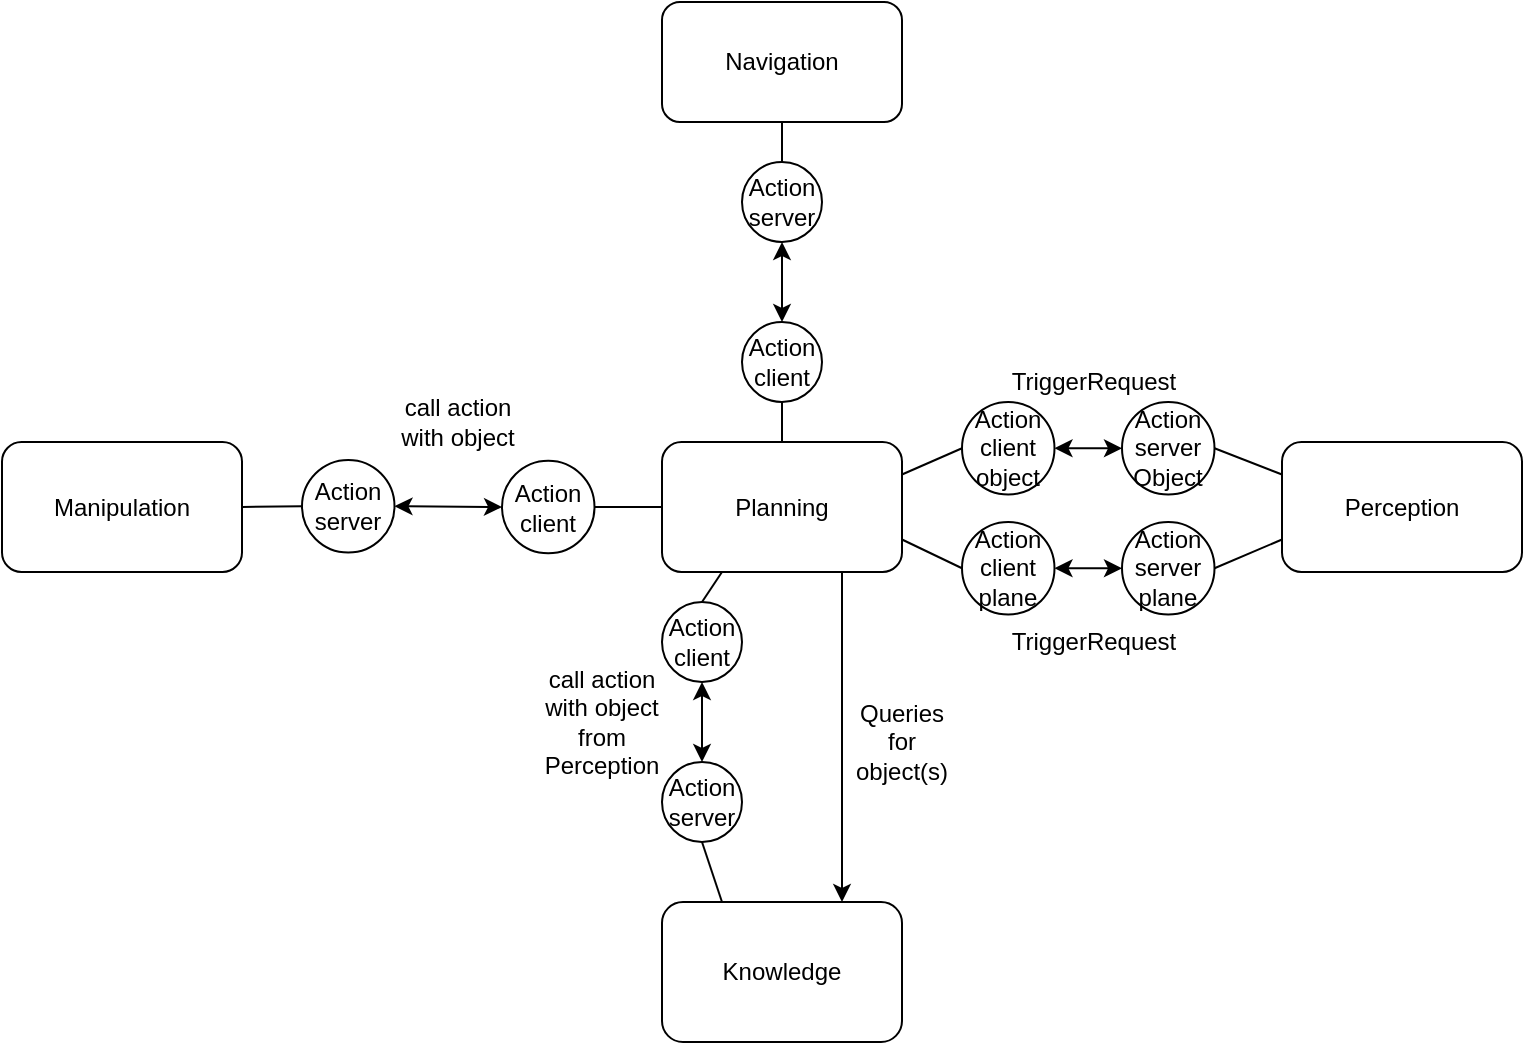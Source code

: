 <mxfile version="12.5.5" type="device"><diagram id="iuh2jrG7rsg8dXP2NMnp" name="Page-1"><mxGraphModel dx="803" dy="495" grid="1" gridSize="10" guides="1" tooltips="1" connect="1" arrows="1" fold="1" page="1" pageScale="1" pageWidth="827" pageHeight="1169" math="0" shadow="0"><root><mxCell id="0"/><mxCell id="1" parent="0"/><mxCell id="mez3bWT_Jf6ymg6FvYkj-103" style="edgeStyle=orthogonalEdgeStyle;rounded=0;orthogonalLoop=1;jettySize=auto;html=1;exitX=0.75;exitY=1;exitDx=0;exitDy=0;entryX=0.75;entryY=0;entryDx=0;entryDy=0;" edge="1" parent="1" source="mez3bWT_Jf6ymg6FvYkj-1" target="mez3bWT_Jf6ymg6FvYkj-3"><mxGeometry relative="1" as="geometry"/></mxCell><mxCell id="mez3bWT_Jf6ymg6FvYkj-1" value="Planning" style="rounded=1;whiteSpace=wrap;html=1;" vertex="1" parent="1"><mxGeometry x="380" y="230" width="120" height="65" as="geometry"/></mxCell><mxCell id="mez3bWT_Jf6ymg6FvYkj-2" value="Perception" style="rounded=1;whiteSpace=wrap;html=1;" vertex="1" parent="1"><mxGeometry x="690" y="230" width="120" height="65" as="geometry"/></mxCell><mxCell id="mez3bWT_Jf6ymg6FvYkj-3" value="Knowledge" style="rounded=1;whiteSpace=wrap;html=1;" vertex="1" parent="1"><mxGeometry x="380" y="460" width="120" height="70" as="geometry"/></mxCell><mxCell id="mez3bWT_Jf6ymg6FvYkj-4" value="Manipulation" style="rounded=1;whiteSpace=wrap;html=1;" vertex="1" parent="1"><mxGeometry x="50" y="230" width="120" height="65" as="geometry"/></mxCell><mxCell id="mez3bWT_Jf6ymg6FvYkj-6" value="Navigation" style="rounded=1;whiteSpace=wrap;html=1;" vertex="1" parent="1"><mxGeometry x="380" y="10" width="120" height="60" as="geometry"/></mxCell><mxCell id="mez3bWT_Jf6ymg6FvYkj-60" value="Action&lt;br&gt;server" style="ellipse;whiteSpace=wrap;html=1;aspect=fixed;" vertex="1" parent="1"><mxGeometry x="200" y="239" width="46.25" height="46.25" as="geometry"/></mxCell><mxCell id="mez3bWT_Jf6ymg6FvYkj-61" value="Action&lt;br&gt;client" style="ellipse;whiteSpace=wrap;html=1;aspect=fixed;" vertex="1" parent="1"><mxGeometry x="300" y="239.38" width="46.25" height="46.25" as="geometry"/></mxCell><mxCell id="mez3bWT_Jf6ymg6FvYkj-66" value="" style="endArrow=classic;startArrow=classic;html=1;exitX=1;exitY=0.5;exitDx=0;exitDy=0;entryX=0;entryY=0.5;entryDx=0;entryDy=0;" edge="1" parent="1" source="mez3bWT_Jf6ymg6FvYkj-60" target="mez3bWT_Jf6ymg6FvYkj-61"><mxGeometry width="50" height="50" relative="1" as="geometry"><mxPoint x="170" y="340" as="sourcePoint"/><mxPoint x="220" y="290" as="targetPoint"/><Array as="points"/></mxGeometry></mxCell><mxCell id="mez3bWT_Jf6ymg6FvYkj-67" value="" style="endArrow=none;html=1;entryX=0;entryY=0.5;entryDx=0;entryDy=0;exitX=1;exitY=0.5;exitDx=0;exitDy=0;" edge="1" parent="1" source="mez3bWT_Jf6ymg6FvYkj-4" target="mez3bWT_Jf6ymg6FvYkj-60"><mxGeometry width="50" height="50" relative="1" as="geometry"><mxPoint x="180" y="330" as="sourcePoint"/><mxPoint x="230" y="280" as="targetPoint"/></mxGeometry></mxCell><mxCell id="mez3bWT_Jf6ymg6FvYkj-68" value="" style="endArrow=none;html=1;exitX=1;exitY=0.5;exitDx=0;exitDy=0;entryX=0;entryY=0.5;entryDx=0;entryDy=0;" edge="1" parent="1" source="mez3bWT_Jf6ymg6FvYkj-61" target="mez3bWT_Jf6ymg6FvYkj-1"><mxGeometry width="50" height="50" relative="1" as="geometry"><mxPoint x="330" y="350" as="sourcePoint"/><mxPoint x="380" y="300" as="targetPoint"/><Array as="points"/></mxGeometry></mxCell><mxCell id="mez3bWT_Jf6ymg6FvYkj-71" value="Action&lt;br&gt;server" style="ellipse;whiteSpace=wrap;html=1;aspect=fixed;direction=south;" vertex="1" parent="1"><mxGeometry x="380" y="390" width="40" height="40" as="geometry"/></mxCell><mxCell id="mez3bWT_Jf6ymg6FvYkj-72" value="" style="endArrow=classic;startArrow=classic;html=1;entryX=0.5;entryY=1;entryDx=0;entryDy=0;" edge="1" source="mez3bWT_Jf6ymg6FvYkj-71" parent="1" target="mez3bWT_Jf6ymg6FvYkj-73"><mxGeometry width="50" height="50" relative="1" as="geometry"><mxPoint x="355" y="480.62" as="sourcePoint"/><mxPoint x="485.0" y="403.125" as="targetPoint"/><Array as="points"/></mxGeometry></mxCell><mxCell id="mez3bWT_Jf6ymg6FvYkj-73" value="Action&lt;br&gt;client" style="ellipse;whiteSpace=wrap;html=1;aspect=fixed;" vertex="1" parent="1"><mxGeometry x="380" y="310" width="40" height="40" as="geometry"/></mxCell><mxCell id="mez3bWT_Jf6ymg6FvYkj-74" value="" style="endArrow=none;html=1;exitX=0.25;exitY=1;exitDx=0;exitDy=0;entryX=0.5;entryY=0;entryDx=0;entryDy=0;" edge="1" parent="1" source="mez3bWT_Jf6ymg6FvYkj-1" target="mez3bWT_Jf6ymg6FvYkj-73"><mxGeometry width="50" height="50" relative="1" as="geometry"><mxPoint x="356.25" y="272.505" as="sourcePoint"/><mxPoint x="390" y="272.5" as="targetPoint"/><Array as="points"/></mxGeometry></mxCell><mxCell id="mez3bWT_Jf6ymg6FvYkj-76" value="" style="endArrow=none;html=1;entryX=1;entryY=0.5;entryDx=0;entryDy=0;exitX=0.25;exitY=0;exitDx=0;exitDy=0;" edge="1" parent="1" source="mez3bWT_Jf6ymg6FvYkj-3" target="mez3bWT_Jf6ymg6FvYkj-71"><mxGeometry width="50" height="50" relative="1" as="geometry"><mxPoint x="300" y="460" as="sourcePoint"/><mxPoint x="350" y="410" as="targetPoint"/></mxGeometry></mxCell><mxCell id="mez3bWT_Jf6ymg6FvYkj-78" value="Action&lt;br&gt;&lt;div&gt;client&lt;br&gt;object&lt;br&gt;&lt;/div&gt;" style="ellipse;whiteSpace=wrap;html=1;aspect=fixed;" vertex="1" parent="1"><mxGeometry x="530" y="210" width="46.25" height="46.25" as="geometry"/></mxCell><mxCell id="mez3bWT_Jf6ymg6FvYkj-79" value="Action&lt;br&gt;server&lt;br&gt;Object" style="ellipse;whiteSpace=wrap;html=1;aspect=fixed;" vertex="1" parent="1"><mxGeometry x="610" y="210" width="46.25" height="46.25" as="geometry"/></mxCell><mxCell id="mez3bWT_Jf6ymg6FvYkj-80" value="" style="endArrow=none;html=1;exitX=1;exitY=0.25;exitDx=0;exitDy=0;entryX=0;entryY=0.5;entryDx=0;entryDy=0;" edge="1" parent="1" source="mez3bWT_Jf6ymg6FvYkj-1" target="mez3bWT_Jf6ymg6FvYkj-78"><mxGeometry width="50" height="50" relative="1" as="geometry"><mxPoint x="550" y="380" as="sourcePoint"/><mxPoint x="600" y="330" as="targetPoint"/></mxGeometry></mxCell><mxCell id="mez3bWT_Jf6ymg6FvYkj-81" value="" style="endArrow=none;html=1;entryX=0;entryY=0.25;entryDx=0;entryDy=0;exitX=1;exitY=0.5;exitDx=0;exitDy=0;" edge="1" parent="1" source="mez3bWT_Jf6ymg6FvYkj-79" target="mez3bWT_Jf6ymg6FvYkj-2"><mxGeometry width="50" height="50" relative="1" as="geometry"><mxPoint x="630" y="360" as="sourcePoint"/><mxPoint x="680" y="310" as="targetPoint"/></mxGeometry></mxCell><mxCell id="mez3bWT_Jf6ymg6FvYkj-83" value="" style="endArrow=classic;startArrow=classic;html=1;entryX=0;entryY=0.5;entryDx=0;entryDy=0;exitX=1;exitY=0.5;exitDx=0;exitDy=0;" edge="1" parent="1" source="mez3bWT_Jf6ymg6FvYkj-78" target="mez3bWT_Jf6ymg6FvYkj-79"><mxGeometry width="50" height="50" relative="1" as="geometry"><mxPoint x="550" y="330" as="sourcePoint"/><mxPoint x="600" y="280" as="targetPoint"/></mxGeometry></mxCell><mxCell id="mez3bWT_Jf6ymg6FvYkj-84" value="Action&lt;br&gt;&lt;div&gt;client&lt;/div&gt;&lt;div&gt;plane&lt;br&gt;&lt;/div&gt;" style="ellipse;whiteSpace=wrap;html=1;aspect=fixed;" vertex="1" parent="1"><mxGeometry x="530" y="270" width="46.25" height="46.25" as="geometry"/></mxCell><mxCell id="mez3bWT_Jf6ymg6FvYkj-86" value="Action&lt;br&gt;server&lt;br&gt;plane" style="ellipse;whiteSpace=wrap;html=1;aspect=fixed;" vertex="1" parent="1"><mxGeometry x="610" y="270" width="46.25" height="46.25" as="geometry"/></mxCell><mxCell id="mez3bWT_Jf6ymg6FvYkj-87" value="" style="endArrow=none;html=1;exitX=1;exitY=0.75;exitDx=0;exitDy=0;entryX=0;entryY=0.5;entryDx=0;entryDy=0;" edge="1" parent="1" source="mez3bWT_Jf6ymg6FvYkj-1" target="mez3bWT_Jf6ymg6FvYkj-84"><mxGeometry width="50" height="50" relative="1" as="geometry"><mxPoint x="550" y="400" as="sourcePoint"/><mxPoint x="600" y="350" as="targetPoint"/></mxGeometry></mxCell><mxCell id="mez3bWT_Jf6ymg6FvYkj-88" value="" style="endArrow=none;html=1;entryX=0;entryY=0.75;entryDx=0;entryDy=0;exitX=1;exitY=0.5;exitDx=0;exitDy=0;" edge="1" parent="1" source="mez3bWT_Jf6ymg6FvYkj-86" target="mez3bWT_Jf6ymg6FvYkj-2"><mxGeometry width="50" height="50" relative="1" as="geometry"><mxPoint x="610" y="390" as="sourcePoint"/><mxPoint x="660" y="340" as="targetPoint"/></mxGeometry></mxCell><mxCell id="mez3bWT_Jf6ymg6FvYkj-89" value="" style="endArrow=classic;startArrow=classic;html=1;exitX=1;exitY=0.5;exitDx=0;exitDy=0;entryX=0;entryY=0.5;entryDx=0;entryDy=0;" edge="1" parent="1" source="mez3bWT_Jf6ymg6FvYkj-84" target="mez3bWT_Jf6ymg6FvYkj-86"><mxGeometry width="50" height="50" relative="1" as="geometry"><mxPoint x="580" y="420" as="sourcePoint"/><mxPoint x="630" y="370" as="targetPoint"/></mxGeometry></mxCell><mxCell id="mez3bWT_Jf6ymg6FvYkj-91" value="Action&lt;br&gt;client" style="ellipse;whiteSpace=wrap;html=1;aspect=fixed;" vertex="1" parent="1"><mxGeometry x="420" y="170" width="40" height="40" as="geometry"/></mxCell><mxCell id="mez3bWT_Jf6ymg6FvYkj-92" value="Action&lt;br&gt;server" style="ellipse;whiteSpace=wrap;html=1;aspect=fixed;direction=south;" vertex="1" parent="1"><mxGeometry x="420" y="90" width="40" height="40" as="geometry"/></mxCell><mxCell id="mez3bWT_Jf6ymg6FvYkj-93" value="" style="endArrow=none;html=1;exitX=0.5;exitY=0;exitDx=0;exitDy=0;entryX=0.5;entryY=1;entryDx=0;entryDy=0;" edge="1" parent="1" source="mez3bWT_Jf6ymg6FvYkj-1" target="mez3bWT_Jf6ymg6FvYkj-91"><mxGeometry width="50" height="50" relative="1" as="geometry"><mxPoint x="360" y="190" as="sourcePoint"/><mxPoint x="410" y="140" as="targetPoint"/></mxGeometry></mxCell><mxCell id="mez3bWT_Jf6ymg6FvYkj-94" value="" style="endArrow=none;html=1;entryX=0.5;entryY=1;entryDx=0;entryDy=0;exitX=0;exitY=0.5;exitDx=0;exitDy=0;" edge="1" parent="1" source="mez3bWT_Jf6ymg6FvYkj-92" target="mez3bWT_Jf6ymg6FvYkj-6"><mxGeometry width="50" height="50" relative="1" as="geometry"><mxPoint x="360" y="160" as="sourcePoint"/><mxPoint x="410" y="110" as="targetPoint"/></mxGeometry></mxCell><mxCell id="mez3bWT_Jf6ymg6FvYkj-95" value="" style="endArrow=classic;startArrow=classic;html=1;entryX=1;entryY=0.5;entryDx=0;entryDy=0;exitX=0.5;exitY=0;exitDx=0;exitDy=0;" edge="1" parent="1" source="mez3bWT_Jf6ymg6FvYkj-91" target="mez3bWT_Jf6ymg6FvYkj-92"><mxGeometry width="50" height="50" relative="1" as="geometry"><mxPoint x="350" y="180" as="sourcePoint"/><mxPoint x="400" y="130" as="targetPoint"/></mxGeometry></mxCell><mxCell id="mez3bWT_Jf6ymg6FvYkj-96" value="call action with object" style="text;html=1;strokeColor=none;fillColor=none;align=center;verticalAlign=middle;whiteSpace=wrap;rounded=0;" vertex="1" parent="1"><mxGeometry x="246.25" y="210" width="63.75" height="20" as="geometry"/></mxCell><mxCell id="mez3bWT_Jf6ymg6FvYkj-99" value="TriggerRequest" style="text;html=1;strokeColor=none;fillColor=none;align=center;verticalAlign=middle;whiteSpace=wrap;rounded=0;" vertex="1" parent="1"><mxGeometry x="576.25" y="190" width="40" height="20" as="geometry"/></mxCell><mxCell id="mez3bWT_Jf6ymg6FvYkj-102" value="TriggerRequest" style="text;html=1;strokeColor=none;fillColor=none;align=center;verticalAlign=middle;whiteSpace=wrap;rounded=0;" vertex="1" parent="1"><mxGeometry x="576.25" y="320" width="40" height="20" as="geometry"/></mxCell><mxCell id="mez3bWT_Jf6ymg6FvYkj-104" value="call action with object from Perception" style="text;html=1;strokeColor=none;fillColor=none;align=center;verticalAlign=middle;whiteSpace=wrap;rounded=0;" vertex="1" parent="1"><mxGeometry x="320" y="360" width="60" height="20" as="geometry"/></mxCell><mxCell id="mez3bWT_Jf6ymg6FvYkj-107" value="Queries for object(s) " style="text;html=1;strokeColor=none;fillColor=none;align=center;verticalAlign=middle;whiteSpace=wrap;rounded=0;" vertex="1" parent="1"><mxGeometry x="480" y="370" width="40" height="20" as="geometry"/></mxCell></root></mxGraphModel></diagram></mxfile>